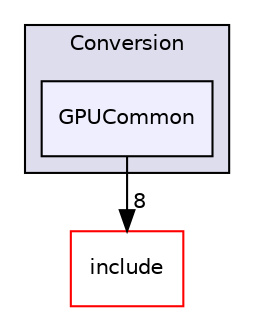 digraph "lib/Conversion/GPUCommon" {
  bgcolor=transparent;
  compound=true
  node [ fontsize="10", fontname="Helvetica"];
  edge [ labelfontsize="10", labelfontname="Helvetica"];
  subgraph clusterdir_fb3681dc9150b247305e64d29dbc20b7 {
    graph [ bgcolor="#ddddee", pencolor="black", label="Conversion" fontname="Helvetica", fontsize="10", URL="dir_fb3681dc9150b247305e64d29dbc20b7.html"]
  dir_0978a13965a5f0ecc81035b21b109a2d [shape=box, label="GPUCommon", style="filled", fillcolor="#eeeeff", pencolor="black", URL="dir_0978a13965a5f0ecc81035b21b109a2d.html"];
  }
  dir_d44c64559bbebec7f509842c48db8b23 [shape=box label="include" color="red" URL="dir_d44c64559bbebec7f509842c48db8b23.html"];
  dir_0978a13965a5f0ecc81035b21b109a2d->dir_d44c64559bbebec7f509842c48db8b23 [headlabel="8", labeldistance=1.5 headhref="dir_000059_000000.html"];
}
